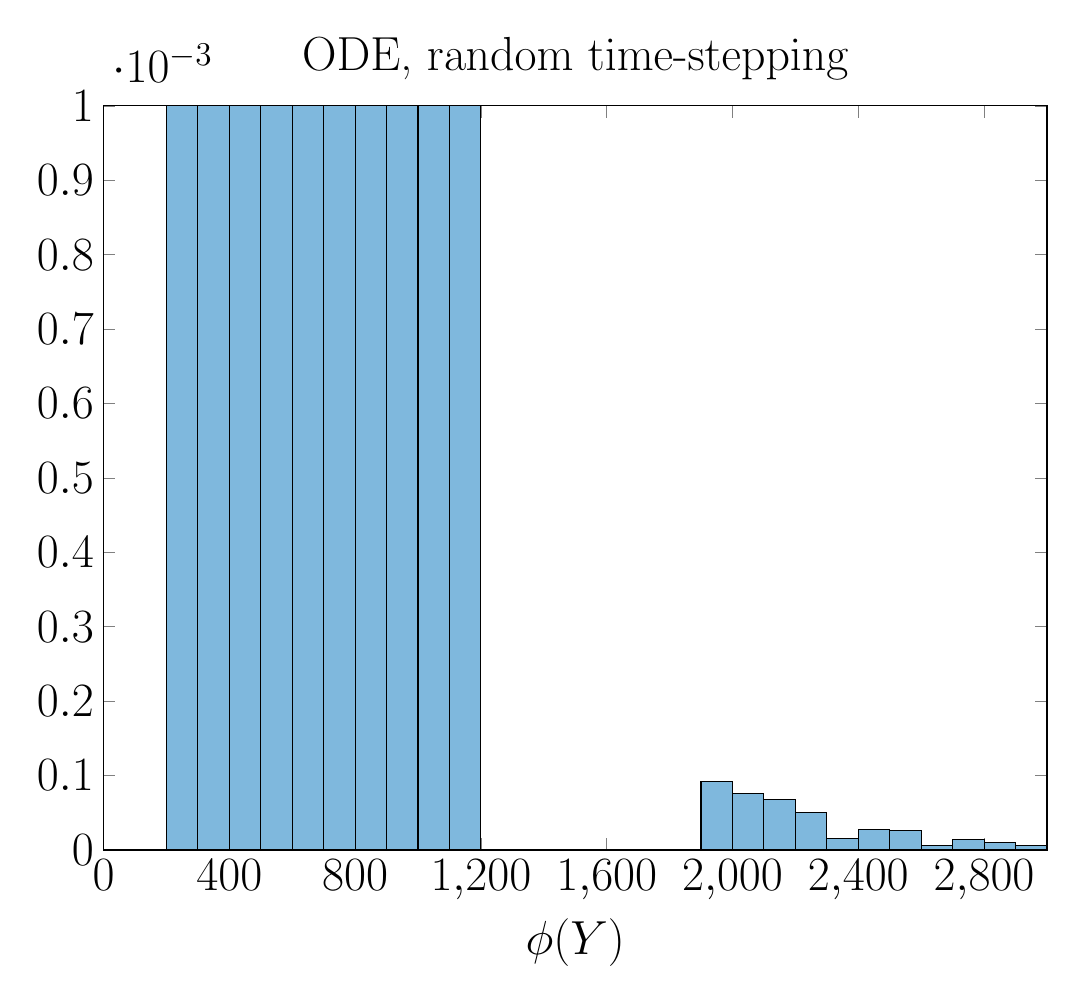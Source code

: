 % This file was created by matlab2tikz.
%
%The latest EFupdates can be retrieved from
%  http://www.mathworks.com/matlabcentral/fileexchange/22022-matlab2tikz-matlab2tikz
%where you can also make suggestions and rate matlab2tikz.
%
\definecolor{mycolor1}{rgb}{0.0,0.447,0.741}%
%
\begin{tikzpicture}

\begin{axis}[%
title = {ODE, random time-stepping},
width=4.717in,
height=3.721in,
xtick = {0, 400, 800, 1200, 1600, 2000, 2400, 2800},
xlabel = {$\phi(Y)$},
xlabel style = {font = \LARGE},
at={(0.791in,0.502in)},
scale only axis,
xmin=0,
xmax=3000,
ymin=0,
ymax=0.001,
axis background/.style={fill=white},
ticklabel style={font=\LARGE},legend style={font=\LARGE},title style={font=\LARGE}
]
\addplot[fill=mycolor1,fill opacity=0.5,draw=black,ybar interval,area legend] plot table[row sep=crcr] {%
x	y\\
0	0.0\\
100	0.0\\
200	0.001\\
300	0.001\\
400	0.001\\
500	0.001\\
600	0.001\\
700	0.001\\
800	0.001\\
900	0.001\\
1000	0.001\\
1100	0.001\\
1200	0.0\\
1300	0.0\\
1400	0.0\\
1500	0.0\\
1600	0.0\\
1700	0.0\\
1800	0.0\\
1900	9.2e-05\\
2000	7.6e-05\\
2100	6.8e-05\\
2200	5e-05\\
2300	1.6e-05\\
2400	2.8e-05\\
2500	2.6e-05\\
2600	6e-06\\
2700	1.4e-05\\
2800	1e-05\\
2900	6e-06\\
3000	2e-06\\
3100	6e-06\\
3200	2e-06\\
3300	2e-06\\
};
\end{axis}
\end{tikzpicture}%